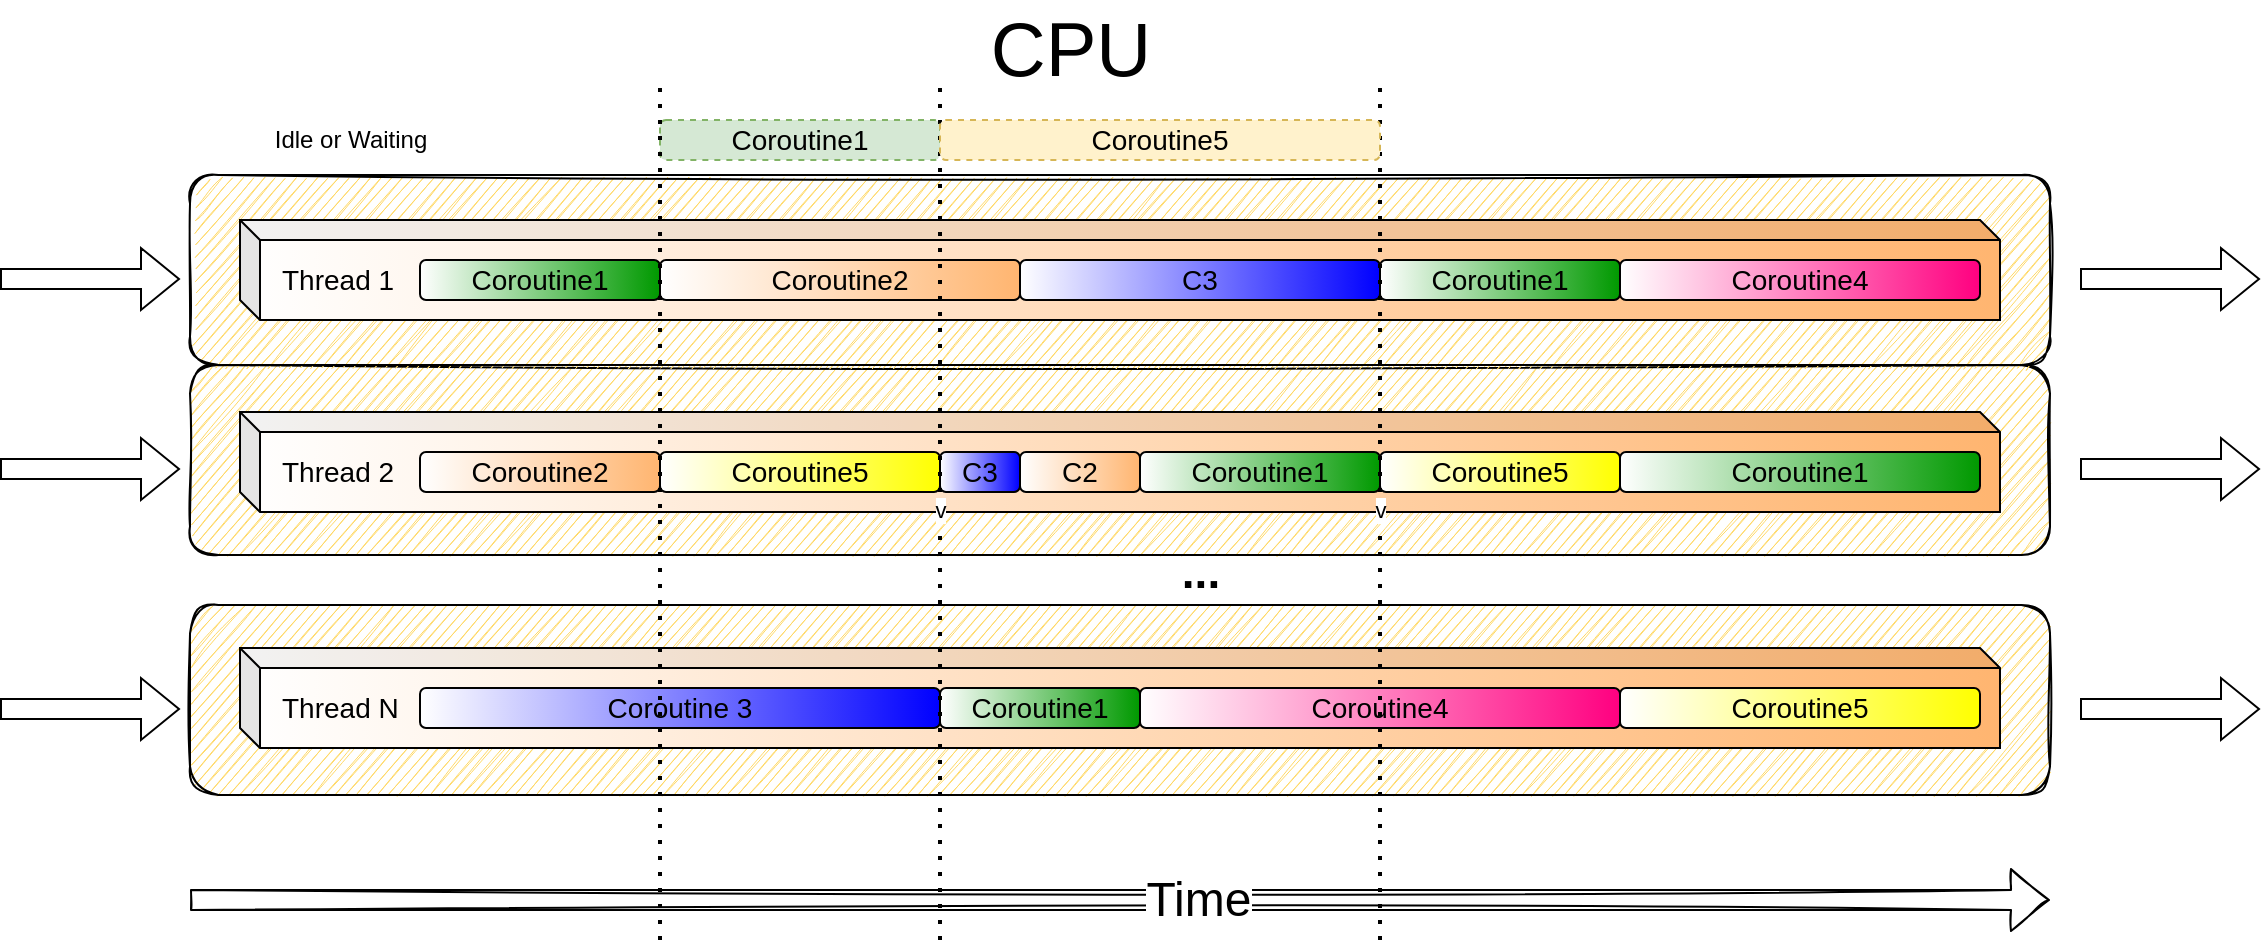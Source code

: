 <mxfile version="19.0.3" type="device"><diagram id="gcXxg-jRAJFsOrIHN8xj" name="Page-1"><mxGraphModel dx="2013" dy="822" grid="1" gridSize="10" guides="1" tooltips="1" connect="1" arrows="1" fold="1" page="1" pageScale="1" pageWidth="827" pageHeight="1169" math="0" shadow="0"><root><mxCell id="0"/><mxCell id="1" parent="0"/><mxCell id="jIrOgxdyWm36mc7Ax3gl-1" value="" style="rounded=1;whiteSpace=wrap;html=1;fontSize=38;fillColor=#FFD966;gradientColor=none;gradientDirection=west;shadow=0;sketch=1;strokeWidth=1;perimeterSpacing=1;glass=0;" vertex="1" parent="1"><mxGeometry x="-25" y="372.5" width="930" height="95" as="geometry"/></mxCell><mxCell id="jIrOgxdyWm36mc7Ax3gl-2" value="" style="shape=flexArrow;endArrow=classic;html=1;rounded=0;fontSize=14;" edge="1" parent="1"><mxGeometry width="50" height="50" relative="1" as="geometry"><mxPoint x="-120" y="424.5" as="sourcePoint"/><mxPoint x="-30" y="424.5" as="targetPoint"/></mxGeometry></mxCell><mxCell id="jIrOgxdyWm36mc7Ax3gl-3" value="" style="shape=flexArrow;endArrow=classic;html=1;rounded=0;fontSize=14;" edge="1" parent="1"><mxGeometry width="50" height="50" relative="1" as="geometry"><mxPoint x="920" y="424.5" as="sourcePoint"/><mxPoint x="1010" y="424.5" as="targetPoint"/></mxGeometry></mxCell><mxCell id="jIrOgxdyWm36mc7Ax3gl-4" value="" style="rounded=1;whiteSpace=wrap;html=1;fontSize=38;fillColor=#FFD966;gradientColor=none;gradientDirection=west;shadow=0;sketch=1;strokeWidth=1;perimeterSpacing=1;glass=0;" vertex="1" parent="1"><mxGeometry x="-25" y="252.5" width="930" height="95" as="geometry"/></mxCell><mxCell id="jIrOgxdyWm36mc7Ax3gl-5" value="" style="shape=flexArrow;endArrow=classic;html=1;rounded=0;fontSize=14;" edge="1" parent="1"><mxGeometry width="50" height="50" relative="1" as="geometry"><mxPoint x="-120" y="304.5" as="sourcePoint"/><mxPoint x="-30" y="304.5" as="targetPoint"/></mxGeometry></mxCell><mxCell id="jIrOgxdyWm36mc7Ax3gl-6" value="" style="shape=flexArrow;endArrow=classic;html=1;rounded=0;fontSize=14;" edge="1" parent="1"><mxGeometry width="50" height="50" relative="1" as="geometry"><mxPoint x="920" y="304.5" as="sourcePoint"/><mxPoint x="1010" y="304.5" as="targetPoint"/></mxGeometry></mxCell><mxCell id="jIrOgxdyWm36mc7Ax3gl-7" value="" style="rounded=1;whiteSpace=wrap;html=1;fontSize=38;fillColor=#FFD966;gradientColor=none;gradientDirection=west;shadow=0;sketch=1;strokeWidth=1;perimeterSpacing=1;glass=0;" vertex="1" parent="1"><mxGeometry x="-25" y="157.5" width="930" height="95" as="geometry"/></mxCell><mxCell id="jIrOgxdyWm36mc7Ax3gl-8" value="&lt;span style=&quot;font-size: 14px;&quot;&gt;Thread 1&lt;/span&gt;" style="shape=cube;whiteSpace=wrap;html=1;boundedLbl=1;backgroundOutline=1;darkOpacity=0.05;darkOpacity2=0.1;size=10;align=left;spacingLeft=9;fontSize=14;fillColor=#FFB570;gradientColor=#ffffff;gradientDirection=west;" vertex="1" parent="1"><mxGeometry y="180" width="880" height="50" as="geometry"/></mxCell><mxCell id="jIrOgxdyWm36mc7Ax3gl-9" value="&lt;span style=&quot;font-size: 14px;&quot;&gt;Thread 2&lt;/span&gt;" style="shape=cube;whiteSpace=wrap;html=1;boundedLbl=1;backgroundOutline=1;darkOpacity=0.05;darkOpacity2=0.1;size=10;align=left;spacingLeft=9;fontSize=14;fillColor=#FFB570;gradientColor=#ffffff;gradientDirection=west;" vertex="1" parent="1"><mxGeometry y="276" width="880" height="50" as="geometry"/></mxCell><mxCell id="jIrOgxdyWm36mc7Ax3gl-10" value="Thread N" style="shape=cube;whiteSpace=wrap;html=1;boundedLbl=1;backgroundOutline=1;darkOpacity=0.05;darkOpacity2=0.1;size=10;align=left;spacingLeft=9;fontSize=14;fillColor=#FFB570;gradientColor=#ffffff;gradientDirection=west;" vertex="1" parent="1"><mxGeometry y="394" width="880" height="50" as="geometry"/></mxCell><mxCell id="jIrOgxdyWm36mc7Ax3gl-11" value="..." style="text;html=1;align=center;verticalAlign=middle;resizable=0;points=[];autosize=1;strokeColor=none;fillColor=none;fontSize=23;fontStyle=1" vertex="1" parent="1"><mxGeometry x="465" y="341" width="30" height="30" as="geometry"/></mxCell><mxCell id="jIrOgxdyWm36mc7Ax3gl-12" value="Coroutine1" style="rounded=1;whiteSpace=wrap;html=1;fontSize=14;fillColor=#009900;gradientColor=#ffffff;gradientDirection=west;" vertex="1" parent="1"><mxGeometry x="90" y="200" width="120" height="20" as="geometry"/></mxCell><mxCell id="jIrOgxdyWm36mc7Ax3gl-13" value="Coroutine1" style="rounded=1;whiteSpace=wrap;html=1;fontSize=14;fillColor=#009900;gradientColor=#ffffff;gradientDirection=west;" vertex="1" parent="1"><mxGeometry x="350" y="414" width="100" height="20" as="geometry"/></mxCell><mxCell id="jIrOgxdyWm36mc7Ax3gl-14" value="Coroutine1" style="rounded=1;whiteSpace=wrap;html=1;fontSize=14;fillColor=#009900;gradientColor=#ffffff;gradientDirection=west;" vertex="1" parent="1"><mxGeometry x="450" y="296" width="120" height="20" as="geometry"/></mxCell><mxCell id="jIrOgxdyWm36mc7Ax3gl-15" value="Coroutine1" style="rounded=1;whiteSpace=wrap;html=1;fontSize=14;fillColor=#009900;gradientColor=#ffffff;gradientDirection=west;" vertex="1" parent="1"><mxGeometry x="570" y="200" width="120" height="20" as="geometry"/></mxCell><mxCell id="jIrOgxdyWm36mc7Ax3gl-16" value="Coroutine1" style="rounded=1;whiteSpace=wrap;html=1;fontSize=14;fillColor=#009900;gradientColor=#ffffff;gradientDirection=west;" vertex="1" parent="1"><mxGeometry x="690" y="296" width="180" height="20" as="geometry"/></mxCell><mxCell id="jIrOgxdyWm36mc7Ax3gl-17" value="Coroutine2" style="rounded=1;whiteSpace=wrap;html=1;fontSize=14;fillColor=#FFB570;gradientColor=#ffffff;gradientDirection=west;" vertex="1" parent="1"><mxGeometry x="210" y="200" width="180" height="20" as="geometry"/></mxCell><mxCell id="jIrOgxdyWm36mc7Ax3gl-18" value="Coroutine2" style="rounded=1;whiteSpace=wrap;html=1;fontSize=14;fillColor=#FFB570;gradientColor=#ffffff;gradientDirection=west;" vertex="1" parent="1"><mxGeometry x="90" y="296" width="120" height="20" as="geometry"/></mxCell><mxCell id="jIrOgxdyWm36mc7Ax3gl-19" value="C2" style="rounded=1;whiteSpace=wrap;html=1;fontSize=14;fillColor=#FFB570;gradientColor=#ffffff;gradientDirection=west;" vertex="1" parent="1"><mxGeometry x="390" y="296" width="60" height="20" as="geometry"/></mxCell><mxCell id="jIrOgxdyWm36mc7Ax3gl-20" value="C3" style="rounded=1;whiteSpace=wrap;html=1;fontSize=14;fillColor=#0000FF;gradientColor=#ffffff;gradientDirection=west;" vertex="1" parent="1"><mxGeometry x="350" y="296" width="40" height="20" as="geometry"/></mxCell><mxCell id="jIrOgxdyWm36mc7Ax3gl-21" value="C3" style="rounded=1;whiteSpace=wrap;html=1;fontSize=14;fillColor=#0000FF;gradientColor=#ffffff;gradientDirection=west;" vertex="1" parent="1"><mxGeometry x="390" y="200" width="180" height="20" as="geometry"/></mxCell><mxCell id="jIrOgxdyWm36mc7Ax3gl-22" value="Coroutine 3" style="rounded=1;whiteSpace=wrap;html=1;fontSize=14;fillColor=#0000FF;gradientColor=#ffffff;gradientDirection=west;" vertex="1" parent="1"><mxGeometry x="90" y="414" width="260" height="20" as="geometry"/></mxCell><mxCell id="jIrOgxdyWm36mc7Ax3gl-23" value="" style="shape=flexArrow;endArrow=classic;html=1;rounded=0;fontSize=14;" edge="1" parent="1"><mxGeometry width="50" height="50" relative="1" as="geometry"><mxPoint x="-120" y="209.5" as="sourcePoint"/><mxPoint x="-30" y="209.5" as="targetPoint"/></mxGeometry></mxCell><mxCell id="jIrOgxdyWm36mc7Ax3gl-24" value="" style="shape=flexArrow;endArrow=classic;html=1;rounded=0;fontSize=14;" edge="1" parent="1"><mxGeometry width="50" height="50" relative="1" as="geometry"><mxPoint x="920" y="209.5" as="sourcePoint"/><mxPoint x="1010" y="209.5" as="targetPoint"/></mxGeometry></mxCell><mxCell id="jIrOgxdyWm36mc7Ax3gl-25" value="CPU" style="text;html=1;align=center;verticalAlign=middle;resizable=0;points=[];autosize=1;strokeColor=none;fillColor=none;fontSize=38;" vertex="1" parent="1"><mxGeometry x="365" y="70" width="100" height="50" as="geometry"/></mxCell><mxCell id="jIrOgxdyWm36mc7Ax3gl-26" value="Coroutine4" style="rounded=1;whiteSpace=wrap;html=1;fontSize=14;fillColor=#FF0080;gradientColor=#ffffff;gradientDirection=west;" vertex="1" parent="1"><mxGeometry x="450" y="414" width="240" height="20" as="geometry"/></mxCell><mxCell id="jIrOgxdyWm36mc7Ax3gl-27" value="Coroutine4" style="rounded=1;whiteSpace=wrap;html=1;fontSize=14;fillColor=#FF0080;gradientColor=#ffffff;gradientDirection=west;" vertex="1" parent="1"><mxGeometry x="690" y="200" width="180" height="20" as="geometry"/></mxCell><mxCell id="jIrOgxdyWm36mc7Ax3gl-28" value="Coroutine5" style="rounded=1;whiteSpace=wrap;html=1;fontSize=14;fillColor=#FFFF00;gradientColor=#ffffff;gradientDirection=west;" vertex="1" parent="1"><mxGeometry x="570" y="296" width="120" height="20" as="geometry"/></mxCell><mxCell id="jIrOgxdyWm36mc7Ax3gl-29" value="Coroutine5" style="rounded=1;whiteSpace=wrap;html=1;fontSize=14;fillColor=#FFFF00;gradientColor=#ffffff;gradientDirection=west;" vertex="1" parent="1"><mxGeometry x="690" y="414" width="180" height="20" as="geometry"/></mxCell><mxCell id="jIrOgxdyWm36mc7Ax3gl-30" value="" style="shape=flexArrow;endArrow=classic;html=1;rounded=1;fontSize=38;targetPerimeterSpacing=0;strokeWidth=1;sketch=1;" edge="1" parent="1"><mxGeometry width="50" height="50" relative="1" as="geometry"><mxPoint x="-25" y="520" as="sourcePoint"/><mxPoint x="905" y="520" as="targetPoint"/></mxGeometry></mxCell><mxCell id="jIrOgxdyWm36mc7Ax3gl-31" value="Time" style="edgeLabel;html=1;align=center;verticalAlign=middle;resizable=0;points=[];fontSize=24;" vertex="1" connectable="0" parent="jIrOgxdyWm36mc7Ax3gl-30"><mxGeometry x="0.084" relative="1" as="geometry"><mxPoint as="offset"/></mxGeometry></mxCell><mxCell id="jIrOgxdyWm36mc7Ax3gl-32" value="Coroutine5" style="rounded=1;whiteSpace=wrap;html=1;fontSize=14;fillColor=#FFFF00;gradientColor=#ffffff;gradientDirection=west;" vertex="1" parent="1"><mxGeometry x="210" y="296" width="140" height="20" as="geometry"/></mxCell><mxCell id="jIrOgxdyWm36mc7Ax3gl-33" value="Coroutine1" style="rounded=1;whiteSpace=wrap;html=1;fontSize=14;fillColor=#d5e8d4;gradientDirection=west;dashed=1;strokeColor=#82b366;" vertex="1" parent="1"><mxGeometry x="210" y="130" width="140" height="20" as="geometry"/></mxCell><mxCell id="jIrOgxdyWm36mc7Ax3gl-34" value="" style="endArrow=none;dashed=1;html=1;dashPattern=1 3;strokeWidth=2;rounded=0;" edge="1" parent="1"><mxGeometry width="50" height="50" relative="1" as="geometry"><mxPoint x="210" y="540" as="sourcePoint"/><mxPoint x="210" y="110" as="targetPoint"/></mxGeometry></mxCell><mxCell id="jIrOgxdyWm36mc7Ax3gl-35" value="v" style="endArrow=none;dashed=1;html=1;dashPattern=1 3;strokeWidth=2;rounded=0;" edge="1" parent="1"><mxGeometry width="50" height="50" relative="1" as="geometry"><mxPoint x="350" y="540" as="sourcePoint"/><mxPoint x="350" y="110" as="targetPoint"/></mxGeometry></mxCell><mxCell id="jIrOgxdyWm36mc7Ax3gl-36" value="Idle or Waiting" style="text;html=1;align=center;verticalAlign=middle;resizable=0;points=[];autosize=1;strokeColor=none;fillColor=none;" vertex="1" parent="1"><mxGeometry x="10" y="130" width="90" height="20" as="geometry"/></mxCell><mxCell id="jIrOgxdyWm36mc7Ax3gl-37" value="v" style="endArrow=none;dashed=1;html=1;dashPattern=1 3;strokeWidth=2;rounded=0;" edge="1" parent="1"><mxGeometry width="50" height="50" relative="1" as="geometry"><mxPoint x="570" y="540" as="sourcePoint"/><mxPoint x="570" y="110" as="targetPoint"/></mxGeometry></mxCell><mxCell id="jIrOgxdyWm36mc7Ax3gl-38" value="Coroutine5" style="rounded=1;whiteSpace=wrap;html=1;fontSize=14;fillColor=#fff2cc;gradientDirection=west;dashed=1;strokeColor=#d6b656;" vertex="1" parent="1"><mxGeometry x="350" y="130" width="220" height="20" as="geometry"/></mxCell></root></mxGraphModel></diagram></mxfile>